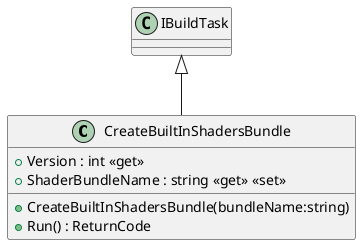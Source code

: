 @startuml
class CreateBuiltInShadersBundle {
    + Version : int <<get>>
    + ShaderBundleName : string <<get>> <<set>>
    + CreateBuiltInShadersBundle(bundleName:string)
    + Run() : ReturnCode
}
IBuildTask <|-- CreateBuiltInShadersBundle
@enduml
